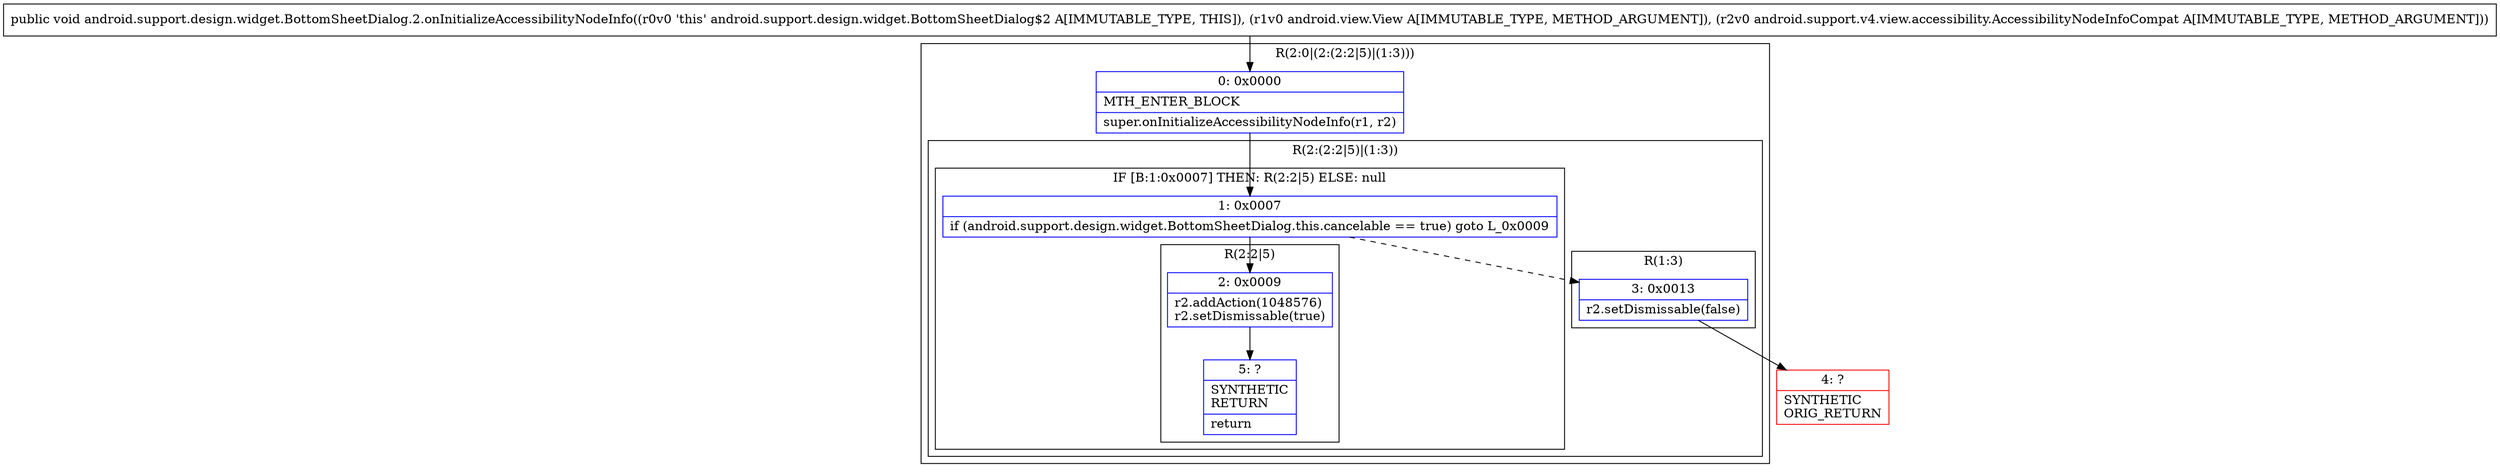 digraph "CFG forandroid.support.design.widget.BottomSheetDialog.2.onInitializeAccessibilityNodeInfo(Landroid\/view\/View;Landroid\/support\/v4\/view\/accessibility\/AccessibilityNodeInfoCompat;)V" {
subgraph cluster_Region_1266705359 {
label = "R(2:0|(2:(2:2|5)|(1:3)))";
node [shape=record,color=blue];
Node_0 [shape=record,label="{0\:\ 0x0000|MTH_ENTER_BLOCK\l|super.onInitializeAccessibilityNodeInfo(r1, r2)\l}"];
subgraph cluster_Region_346251181 {
label = "R(2:(2:2|5)|(1:3))";
node [shape=record,color=blue];
subgraph cluster_IfRegion_1188837013 {
label = "IF [B:1:0x0007] THEN: R(2:2|5) ELSE: null";
node [shape=record,color=blue];
Node_1 [shape=record,label="{1\:\ 0x0007|if (android.support.design.widget.BottomSheetDialog.this.cancelable == true) goto L_0x0009\l}"];
subgraph cluster_Region_1899965025 {
label = "R(2:2|5)";
node [shape=record,color=blue];
Node_2 [shape=record,label="{2\:\ 0x0009|r2.addAction(1048576)\lr2.setDismissable(true)\l}"];
Node_5 [shape=record,label="{5\:\ ?|SYNTHETIC\lRETURN\l|return\l}"];
}
}
subgraph cluster_Region_971616658 {
label = "R(1:3)";
node [shape=record,color=blue];
Node_3 [shape=record,label="{3\:\ 0x0013|r2.setDismissable(false)\l}"];
}
}
}
Node_4 [shape=record,color=red,label="{4\:\ ?|SYNTHETIC\lORIG_RETURN\l}"];
MethodNode[shape=record,label="{public void android.support.design.widget.BottomSheetDialog.2.onInitializeAccessibilityNodeInfo((r0v0 'this' android.support.design.widget.BottomSheetDialog$2 A[IMMUTABLE_TYPE, THIS]), (r1v0 android.view.View A[IMMUTABLE_TYPE, METHOD_ARGUMENT]), (r2v0 android.support.v4.view.accessibility.AccessibilityNodeInfoCompat A[IMMUTABLE_TYPE, METHOD_ARGUMENT])) }"];
MethodNode -> Node_0;
Node_0 -> Node_1;
Node_1 -> Node_2;
Node_1 -> Node_3[style=dashed];
Node_2 -> Node_5;
Node_3 -> Node_4;
}

